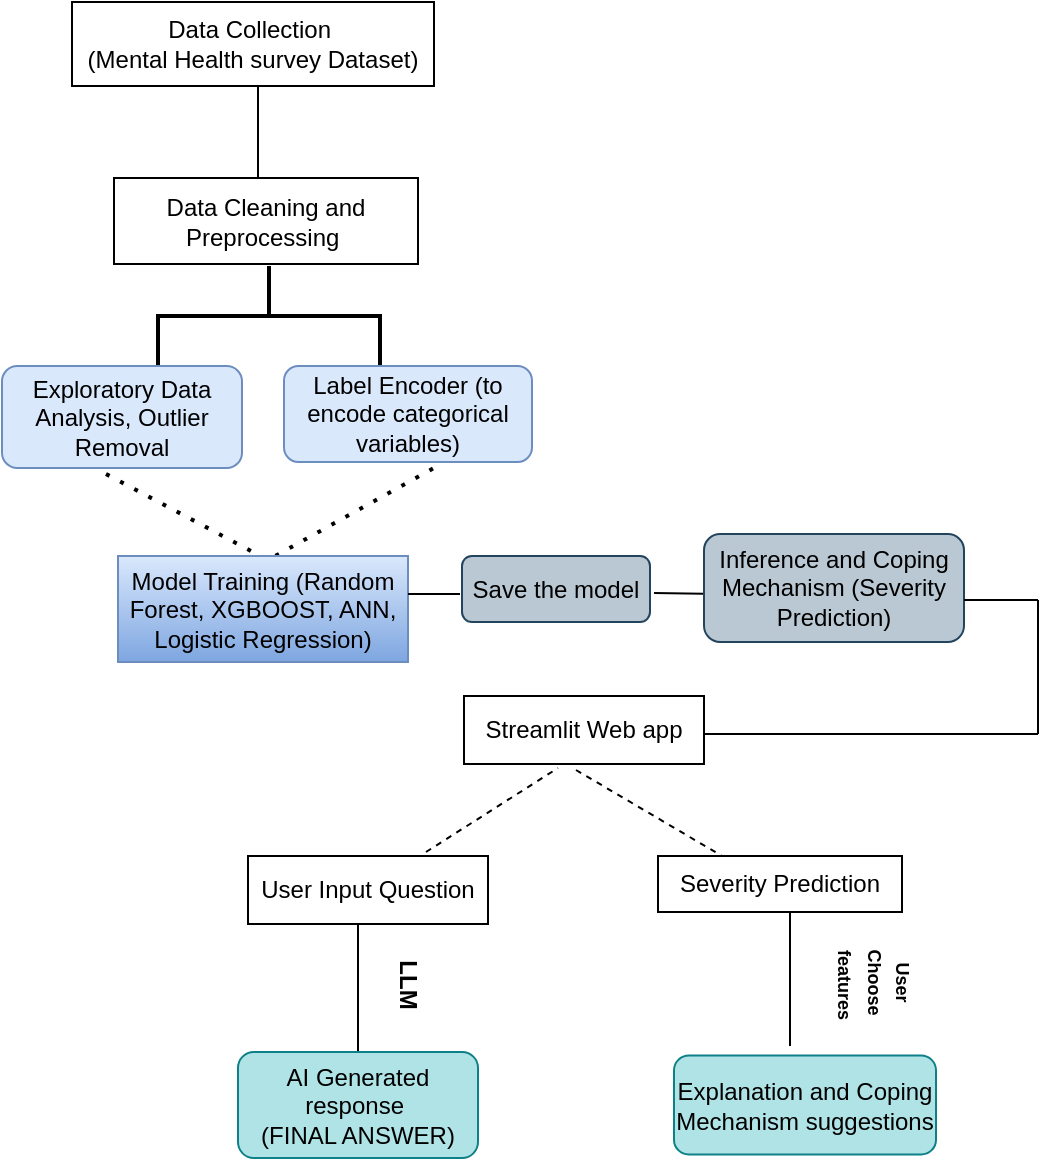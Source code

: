 <mxfile version="24.8.6">
  <diagram name="Page-1" id="HoaPQ2uLGGyrzvA6Tu8a">
    <mxGraphModel dx="1313" dy="653" grid="0" gridSize="10" guides="1" tooltips="1" connect="1" arrows="1" fold="1" page="1" pageScale="1" pageWidth="850" pageHeight="1100" math="0" shadow="0">
      <root>
        <mxCell id="0" />
        <mxCell id="1" parent="0" />
        <mxCell id="aYGf88cDR2CeI2qNDCRV-1" value="Data Collection&amp;nbsp;&lt;div&gt;(Mental Health survey Dataset)&lt;/div&gt;" style="rounded=0;whiteSpace=wrap;html=1;fillColor=none;" vertex="1" parent="1">
          <mxGeometry x="282" y="34" width="181" height="42" as="geometry" />
        </mxCell>
        <mxCell id="aYGf88cDR2CeI2qNDCRV-3" value="" style="endArrow=none;html=1;rounded=0;" edge="1" parent="1">
          <mxGeometry width="50" height="50" relative="1" as="geometry">
            <mxPoint x="375" y="123" as="sourcePoint" />
            <mxPoint x="375" y="76" as="targetPoint" />
          </mxGeometry>
        </mxCell>
        <mxCell id="aYGf88cDR2CeI2qNDCRV-4" value="Data Cleaning and Preprocessing&amp;nbsp;" style="rounded=0;whiteSpace=wrap;html=1;" vertex="1" parent="1">
          <mxGeometry x="303" y="122" width="152" height="43" as="geometry" />
        </mxCell>
        <mxCell id="aYGf88cDR2CeI2qNDCRV-6" value="" style="strokeWidth=2;html=1;shape=mxgraph.flowchart.annotation_2;align=left;labelPosition=right;pointerEvents=1;rotation=90;" vertex="1" parent="1">
          <mxGeometry x="355.5" y="135.5" width="50" height="111" as="geometry" />
        </mxCell>
        <mxCell id="aYGf88cDR2CeI2qNDCRV-7" value="Exploratory Data Analysis, Outlier Removal" style="rounded=1;whiteSpace=wrap;html=1;fillColor=#dae8fc;strokeColor=#6c8ebf;" vertex="1" parent="1">
          <mxGeometry x="247" y="216" width="120" height="51" as="geometry" />
        </mxCell>
        <mxCell id="aYGf88cDR2CeI2qNDCRV-8" value="Label Encoder (to encode categorical variables)" style="rounded=1;whiteSpace=wrap;html=1;fillColor=#dae8fc;strokeColor=#6c8ebf;" vertex="1" parent="1">
          <mxGeometry x="388" y="216" width="124" height="48" as="geometry" />
        </mxCell>
        <mxCell id="aYGf88cDR2CeI2qNDCRV-9" value="" style="endArrow=none;dashed=1;html=1;dashPattern=1 3;strokeWidth=2;rounded=0;" edge="1" parent="1">
          <mxGeometry width="50" height="50" relative="1" as="geometry">
            <mxPoint x="299" y="270" as="sourcePoint" />
            <mxPoint x="463" y="267" as="targetPoint" />
            <Array as="points">
              <mxPoint x="380" y="313" />
            </Array>
          </mxGeometry>
        </mxCell>
        <mxCell id="aYGf88cDR2CeI2qNDCRV-10" value="Model Training (Random Forest, XGBOOST, ANN, Logistic Regression)" style="rounded=0;whiteSpace=wrap;html=1;fillColor=#dae8fc;strokeColor=#6c8ebf;gradientColor=#7ea6e0;" vertex="1" parent="1">
          <mxGeometry x="305" y="311" width="145" height="53" as="geometry" />
        </mxCell>
        <mxCell id="aYGf88cDR2CeI2qNDCRV-11" value="" style="endArrow=none;html=1;rounded=0;" edge="1" parent="1">
          <mxGeometry width="50" height="50" relative="1" as="geometry">
            <mxPoint x="450" y="330" as="sourcePoint" />
            <mxPoint x="476" y="330" as="targetPoint" />
          </mxGeometry>
        </mxCell>
        <mxCell id="aYGf88cDR2CeI2qNDCRV-12" value="Save the model" style="rounded=1;whiteSpace=wrap;html=1;fillColor=#bac8d3;strokeColor=#23445d;" vertex="1" parent="1">
          <mxGeometry x="477" y="311" width="94" height="33" as="geometry" />
        </mxCell>
        <mxCell id="aYGf88cDR2CeI2qNDCRV-13" value="" style="endArrow=none;html=1;rounded=0;" edge="1" parent="1">
          <mxGeometry width="50" height="50" relative="1" as="geometry">
            <mxPoint x="573" y="329.5" as="sourcePoint" />
            <mxPoint x="606" y="330" as="targetPoint" />
          </mxGeometry>
        </mxCell>
        <mxCell id="aYGf88cDR2CeI2qNDCRV-14" value="Inference and Coping Mechanism (Severity Prediction)" style="rounded=1;whiteSpace=wrap;html=1;fillColor=#bac8d3;strokeColor=#23445d;" vertex="1" parent="1">
          <mxGeometry x="598" y="300" width="130" height="54" as="geometry" />
        </mxCell>
        <mxCell id="aYGf88cDR2CeI2qNDCRV-18" value="" style="endArrow=none;html=1;rounded=0;" edge="1" parent="1">
          <mxGeometry width="50" height="50" relative="1" as="geometry">
            <mxPoint x="728" y="333" as="sourcePoint" />
            <mxPoint x="765" y="333" as="targetPoint" />
          </mxGeometry>
        </mxCell>
        <mxCell id="aYGf88cDR2CeI2qNDCRV-20" value="" style="endArrow=none;html=1;rounded=0;" edge="1" parent="1">
          <mxGeometry width="50" height="50" relative="1" as="geometry">
            <mxPoint x="765" y="333" as="sourcePoint" />
            <mxPoint x="765" y="400" as="targetPoint" />
          </mxGeometry>
        </mxCell>
        <mxCell id="aYGf88cDR2CeI2qNDCRV-21" value="" style="endArrow=none;html=1;rounded=0;" edge="1" parent="1">
          <mxGeometry width="50" height="50" relative="1" as="geometry">
            <mxPoint x="597" y="400" as="sourcePoint" />
            <mxPoint x="765" y="400" as="targetPoint" />
          </mxGeometry>
        </mxCell>
        <mxCell id="aYGf88cDR2CeI2qNDCRV-23" value="Streamlit Web app" style="rounded=0;whiteSpace=wrap;html=1;" vertex="1" parent="1">
          <mxGeometry x="478" y="381" width="120" height="34" as="geometry" />
        </mxCell>
        <mxCell id="aYGf88cDR2CeI2qNDCRV-24" value="" style="endArrow=none;dashed=1;html=1;rounded=0;" edge="1" parent="1">
          <mxGeometry width="50" height="50" relative="1" as="geometry">
            <mxPoint x="459" y="459" as="sourcePoint" />
            <mxPoint x="525" y="417" as="targetPoint" />
          </mxGeometry>
        </mxCell>
        <mxCell id="aYGf88cDR2CeI2qNDCRV-25" value="" style="endArrow=none;dashed=1;html=1;rounded=0;" edge="1" parent="1">
          <mxGeometry width="50" height="50" relative="1" as="geometry">
            <mxPoint x="534" y="418" as="sourcePoint" />
            <mxPoint x="607" y="461" as="targetPoint" />
          </mxGeometry>
        </mxCell>
        <mxCell id="aYGf88cDR2CeI2qNDCRV-26" value="User Input Question" style="rounded=0;whiteSpace=wrap;html=1;" vertex="1" parent="1">
          <mxGeometry x="370" y="461" width="120" height="34" as="geometry" />
        </mxCell>
        <mxCell id="aYGf88cDR2CeI2qNDCRV-27" value="" style="endArrow=none;html=1;rounded=0;" edge="1" parent="1" source="aYGf88cDR2CeI2qNDCRV-28">
          <mxGeometry width="50" height="50" relative="1" as="geometry">
            <mxPoint x="425" y="577" as="sourcePoint" />
            <mxPoint x="425" y="495" as="targetPoint" />
          </mxGeometry>
        </mxCell>
        <mxCell id="aYGf88cDR2CeI2qNDCRV-29" value="&lt;b&gt;LLM&lt;/b&gt;" style="text;html=1;align=center;verticalAlign=middle;resizable=0;points=[];autosize=1;strokeColor=none;fillColor=none;rotation=90;" vertex="1" parent="1">
          <mxGeometry x="428.5" y="512" width="43" height="26" as="geometry" />
        </mxCell>
        <mxCell id="aYGf88cDR2CeI2qNDCRV-30" value="" style="endArrow=none;html=1;rounded=0;" edge="1" parent="1" target="aYGf88cDR2CeI2qNDCRV-28">
          <mxGeometry width="50" height="50" relative="1" as="geometry">
            <mxPoint x="425" y="577" as="sourcePoint" />
            <mxPoint x="425" y="495" as="targetPoint" />
          </mxGeometry>
        </mxCell>
        <mxCell id="aYGf88cDR2CeI2qNDCRV-28" value="AI Generated response&amp;nbsp;&lt;div&gt;(FINAL ANSWER)&lt;/div&gt;" style="rounded=1;whiteSpace=wrap;html=1;fillColor=#b0e3e6;strokeColor=#0e8088;" vertex="1" parent="1">
          <mxGeometry x="365" y="559" width="120" height="53" as="geometry" />
        </mxCell>
        <mxCell id="aYGf88cDR2CeI2qNDCRV-31" value="Severity Prediction" style="rounded=0;whiteSpace=wrap;html=1;" vertex="1" parent="1">
          <mxGeometry x="575" y="461" width="122" height="28" as="geometry" />
        </mxCell>
        <mxCell id="aYGf88cDR2CeI2qNDCRV-32" value="" style="endArrow=none;html=1;rounded=0;" edge="1" parent="1">
          <mxGeometry width="50" height="50" relative="1" as="geometry">
            <mxPoint x="641" y="556" as="sourcePoint" />
            <mxPoint x="641" y="489" as="targetPoint" />
          </mxGeometry>
        </mxCell>
        <mxCell id="aYGf88cDR2CeI2qNDCRV-33" value="Explanation and Coping Mechanism suggestions" style="rounded=1;whiteSpace=wrap;html=1;fillColor=#b0e3e6;strokeColor=#0e8088;" vertex="1" parent="1">
          <mxGeometry x="583" y="560.75" width="131" height="49.5" as="geometry" />
        </mxCell>
        <mxCell id="aYGf88cDR2CeI2qNDCRV-34" value="&lt;font style=&quot;font-size: 9px;&quot;&gt;&lt;b&gt;User&amp;nbsp;&lt;/b&gt;&lt;/font&gt;&lt;div&gt;&lt;font style=&quot;font-size: 9px;&quot;&gt;&lt;b&gt;Choose&amp;nbsp;&lt;/b&gt;&lt;/font&gt;&lt;div&gt;&lt;font style=&quot;font-size: 9px;&quot;&gt;&lt;b&gt;features&lt;/b&gt;&lt;/font&gt;&lt;/div&gt;&lt;/div&gt;" style="text;html=1;align=center;verticalAlign=middle;resizable=0;points=[];autosize=1;strokeColor=none;fillColor=none;rotation=90;" vertex="1" parent="1">
          <mxGeometry x="657" y="497.5" width="54" height="55" as="geometry" />
        </mxCell>
      </root>
    </mxGraphModel>
  </diagram>
</mxfile>
